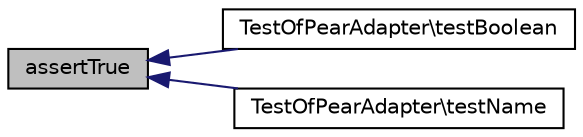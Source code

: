 digraph "assertTrue"
{
  edge [fontname="Helvetica",fontsize="10",labelfontname="Helvetica",labelfontsize="10"];
  node [fontname="Helvetica",fontsize="10",shape=record];
  rankdir="LR";
  Node1 [label="assertTrue",height=0.2,width=0.4,color="black", fillcolor="grey75", style="filled" fontcolor="black"];
  Node1 -> Node2 [dir="back",color="midnightblue",fontsize="10",style="solid",fontname="Helvetica"];
  Node2 [label="TestOfPearAdapter\\testBoolean",height=0.2,width=0.4,color="black", fillcolor="white", style="filled",URL="$class_test_of_pear_adapter.html#a63057632e85ca391fbb76d02c61d5f5e"];
  Node1 -> Node3 [dir="back",color="midnightblue",fontsize="10",style="solid",fontname="Helvetica"];
  Node3 [label="TestOfPearAdapter\\testName",height=0.2,width=0.4,color="black", fillcolor="white", style="filled",URL="$class_test_of_pear_adapter.html#a5da3848665ae1f5e576af6dde2e763a3"];
}
